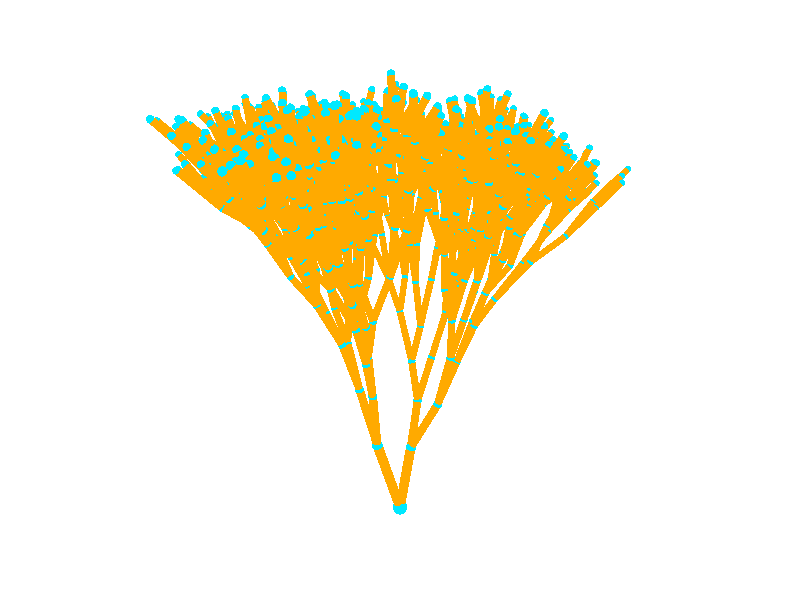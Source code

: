 // Persistence of Vision Ray Tracer Scene Description File
// File: SnailShell.pov

#version 3.5; // current version is 3.8

/* 
Information on Pov-Ray:
 
My personal introduction into Pov-Ray was the excellent book "3D-Welten, professionelle Animationen und fotorealistische Grafiken mit Raytracing" from 
Toni Lama by Carl Hanser Verlag München Wien, 2004. Apart of that I recommend the Pov-Ray-homepage (http://www.povray.org).

Further information on Pov-Ray can be found at https://sus.ziti.uni-heidelberg.de/Lehre/WS2021_Tools/POVRAY/POVRAY_PeterFischer.pdf,  
https://wiki.povray.org/content/Main_Page, https://de.wikibooks.org/wiki/Raytracing_mit_POV-Ray or, in german language, here: https://www.f-lohmueller.de/pov_tut/pov__ger.htm
*/ 
 
/*
---------------------------------------------------Modeling approach---------------------------------------------- 
In this file a structure with dichotomous branching is modeled. All positions, and angles are stored in arrays, since this information is necessary for calculating points in subsequent layers. 
Two angles are necessary for the model "Anglex" (rotation by the x-axis) and "Anglez" (rotation by the z-axis). In each subsequent layer the number of positions is doubled and the axis of rotation 
is changed. The structure is started by a rotation by the z-axis resulting in two position. For constructing the next layer, positions are rotated around the x-axis (resulting in 4 positions). For the next layer 
points are rotated around the z-axis again, resulting in 8 positions ... 

The positions stored in the array "Positions" are then used for placing sphere and cylinders. The resulting structure could be transformed into a blob as well. 
*/

global_settings {
  assumed_gamma 1.0
  max_trace_level 5
}
//-----------------------------------Scene settings (Camera, light, background)-------------------------------------------------

global_settings {
    assumed_gamma 1.0
    max_trace_level 5
}

#declare Camera = camera {
    location  <10, 12, 16> *0.8
    right     x*image_width/image_height
    look_at   <0,6,  0>
    rotate <0, 0, 0>
}

camera {Camera}

light_source {
    0*x                  // light's position (translated below)
    color rgb <1,1,1>    // light's color
    translate <20, 10, 20>
}
light_source {
    0*x                  // light's position (translated below)
    color rgb <1,1,1>    // light's color
    translate <0, 20, 20>
}

background { 
    color rgb <1, 1, 1> 
}

//------------------------Definition of initial values-----------------------------------------------

#declare Levels =10;
#declare Distance0 = 3;
#declare Anglex0 = 20;                                                             //Rotation by the x-axis
#declare Anglez0 = 20;                                                             //Rotation by the z-axis
#declare Variance =0.5;
#declare P0 = <0, 0, 0>;                                                            //Start
#declare chance1 = seed (13);

//------------------------------------------------Arrays for storing positions and angles---------------------------------

#declare Positions = array [Levels][pow(2, Levels)];
#declare AAnglex = array [Levels][pow(2, Levels)];
#declare AAnglez = array [Levels][pow(2, Levels)];

//----------------------------------------------Definition of positions---------------------------------------------------------- 

#declare ticker2 = 0;                                                               //The origin
#declare ticker = 0; 
#declare P1 = P0;
#declare Positions [ticker2][ticker] = P1;
#declare AAnglex [ticker2][ticker] = 0;
#declare AAnglez [ticker2][ticker] = 0;  
 
#declare ticker2 = 1;                                                                   //Loop for all subsequent levels
#while ( ticker2 <Levels)

    #declare Elemente = pow (2, ticker2);                                              //Number of elements is doubled in subsequent levels
    #declare Distance = Distance0 - (2.3 * ticker2/(1 + ticker2));                     //Distances are slightly shortened for each layer
    #declare Anglex = Anglex0 - (14 * ticker2/(1 + ticker2));                          //Additional angles are decreased in each layer
    #declare Anglez = Anglez0 - (14 * ticker2/(1 + ticker2));                          //Additional angles are decreased in each layer

    #declare ticker = 0;                                                               //Loop for all elements of a given level
    #while ( ticker <Elemente)
                                                                                    //Reading of values for the previous layer
        #declare P0 = Positions [ticker2-1][int(ticker/2)];
        #declare Angle0x = AAnglex [ticker2-1][int(ticker/2)];
        #declare Angle0z = AAnglez [ticker2-1][int(ticker/2)];

        #if (mod(ticker2, 2) >0)                                                           //Alternating rotations in each subsequent layer 

            #if (mod(ticker, 2) >0)                                                            //In the case of two elements with one common precursor element: One of them obtains a positive new angle, the other one a negative new angle. 

                #declare AAnglex [ticker2][ticker] = (Angle0x + Anglex);                           //New angles are defined and stored in the arrays
                #declare AAnglez [ticker2][ticker] = (Angle0z);                                    //New angles are defined and stored in the arrays
                #declare P1=<P0.x  + sin(radians(Angle0x + Anglex)) * Distance + Variance * (0.5 - rand(chance1)), P0.y + cos(radians(Angle0x + Anglex)) * cos(radians(Angle0z)) * Distance  + Variance * (0.5 - rand(chance1)), P0.z + sin(radians(Angle0z)) * cos(radians(Angle0x + Anglex)) * Distance + Variance * (0.5 - rand(chance1))>;

            #else 

                #declare AAnglex [ticker2][ticker] = (Angle0x - Anglex);                           //New angles are defined and stored in the arrays
                #declare AAnglez [ticker2][ticker] = (Angle0z);                                    //New angles are defined and stored in the arrays
                #declare P1=<P0.x  + sin(radians(Angle0x - Anglex)) * Distance + Variance * (0.5 - rand(chance1)), P0.y + cos(radians(Angle0x - Anglex)) * cos(radians(Angle0z)) * Distance + Variance * (0.5 - rand(chance1)), P0.z + sin(radians(Angle0z)) * cos(radians(Angle0x + Anglex)) * Distance + Variance * (0.5 - rand(chance1))>;

            #end

        #else

            #if (mod(ticker, 2) >0)            //In the case of two elements with one common precursor element: One of them obtains a positive new angle, the other one a negative new angle.

                #declare AAnglex [ticker2][ticker] = (Angle0x);                                    //New angles are defined and stored in the arrays
                #declare AAnglez [ticker2][ticker] = (Angle0z + Anglez);                           //New angles are defined and stored in the arrays
                #declare P1=<P0.x  + sin(radians(Angle0x)) * Distance + Variance * (0.5 - rand(chance1)), P0.y + cos(radians(Angle0z + Anglez)) * cos(radians(Angle0x)) * Distance + Variance * (0.5 - rand(chance1)), P0.z + sin(radians(Angle0z + Anglez)) * cos(radians(Angle0x)) * Distance + Variance * (0.5 - rand(chance1))>;

            #else 

                #declare AAnglex [ticker2][ticker] = (Angle0x);                                    //New angles are defined and stored in the arrays
                #declare AAnglez [ticker2][ticker] = (Angle0z - Anglez);                           //New angles are defined and stored in the arrays
                #declare P1=<P0.x  + sin(radians(Angle0x)) * Distance + Variance * (0.5 - rand(chance1)), P0.y + cos(radians(Angle0z - Anglez)) * cos(radians(Angle0x)) * Distance + Variance * (0.5 - rand(chance1)), P0.z + sin(radians(Angle0z - Anglez)) * cos(radians(Angle0x)) * Distance + Variance * (0.5 - rand(chance1))>;

            #end

        #end
                                                                                    

        #declare Positions [ticker2][ticker] = P1;                                                  //New position is stored in the array

    #declare ticker = ticker + 1; 
    #end                                                                                                                                          

#declare ticker2 = ticker2 + 1; 
#end
  
//---------------------------------------------------------Setting up the structure as a blob; first the origin separated from the blob------------------------------------------------------ 
  
#declare ticker2 = 0; 
#declare ticker = 0; 
#declare P1 = Positions [ticker2][ticker];//The origin

sphere { 
    < P1.x, P1.y, P1.z>, 0.2 
    texture {
        pigment {
            color rgb <0/255, 208/255, 255/255>    // solid color pigment
        }
        finish {
            diffuse 0.3 
            specular 0.4 
            reflection { 
                0.8 metallic
            } 
            conserve_energy 
            phong 0.8 
        }
    }
}

//--------------------------Now the blob becomes defined-----------------------------------------

#declare StrengthVal = 1.; // (+ or -) strength of component's radiating density
  
#declare ticker2 = 1; 
#while ( ticker2 <Levels)

    #declare Elemente = pow (2, ticker2);

    #declare ticker = 0; 
    #while ( ticker <Elemente)
 
        #declare P1 = Positions [ticker2][ticker];                                 //The actual position
        #declare P0 = Positions [ticker2-1][int(ticker/2)];                        //the previous position

        #declare RadiusVal   = 0.5/ticker2; // Verkleinerung der Radius mit den Ebenen

        blob {
            threshold 0.3
            cylinder { 
                P1, P0, 0.3 - (0.2 * ticker2/(1 + ticker2)), StrengthVal // open
                texture {
                    pigment {
                        color rgb <255/255,102/255,0/255>     // solid color pigment
                    }
                    finish {
                        diffuse 0.9 
                        specular 0.4 
                        conserve_energy 
                    }
                }
            } 
        }
    
        sphere { 
            < P1.x, P1.y, P1.z>, 0.22 - (0.15 * ticker2/(1 + ticker2))
            pigment {
                color rgb <0/255, 208/255, 255/255>     // solid color pigment
            }
        } 

    #declare ticker = ticker + 1; 
    #end

#declare ticker2 = ticker2 + 1; 
#end


 





               
               
            